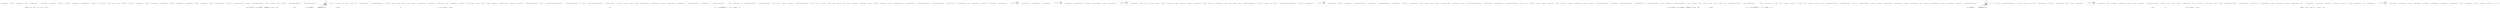 digraph  {
n0 [cluster="RestSharp.Extensions.StringExtensions.UrlDecode(string)", label="Entry RestSharp.Extensions.StringExtensions.UrlDecode(string)", span="40-40"];
n1 [cluster="RestSharp.Extensions.StringExtensions.UrlDecode(string)", label="return HttpUtility.UrlDecode(input);", span="42-42"];
n2 [cluster="RestSharp.Extensions.StringExtensions.UrlDecode(string)", label="Exit RestSharp.Extensions.StringExtensions.UrlDecode(string)", span="40-40"];
n4 [cluster="RestSharp.Extensions.StringExtensions.UrlEncode(string)", label="Entry RestSharp.Extensions.StringExtensions.UrlEncode(string)", span="50-50"];
n5 [cluster="RestSharp.Extensions.StringExtensions.UrlEncode(string)", label="int maxLength = 32766", span="52-52"];
n6 [cluster="RestSharp.Extensions.StringExtensions.UrlEncode(string)", label="input == null", span="53-53"];
n8 [cluster="RestSharp.Extensions.StringExtensions.UrlEncode(string)", label="input.Length <= maxLength", span="56-56"];
n10 [cluster="RestSharp.Extensions.StringExtensions.UrlEncode(string)", label="StringBuilder sb = new StringBuilder(input.Length * 2)", span="59-59"];
n12 [cluster="RestSharp.Extensions.StringExtensions.UrlEncode(string)", label="index < input.Length", span="62-62"];
n13 [cluster="RestSharp.Extensions.StringExtensions.UrlEncode(string)", label="int length = Math.Min(input.Length - index, maxLength)", span="64-64"];
n14 [cluster="RestSharp.Extensions.StringExtensions.UrlEncode(string)", label="string subString = input.Substring(index, length)", span="65-65"];
d9 [cluster="RestSharp.Extensions.StringExtensions.UrlEncode(string)", color=green, community=0, label="return Uri.EscapeUriString(input);", prediction=0, span="57-57"];
n7 [cluster="RestSharp.Extensions.StringExtensions.UrlEncode(string)", label="throw new ArgumentNullException(''input'');", span="54-54"];
n18 [cluster="RestSharp.Extensions.StringExtensions.UrlEncode(string)", label="Exit RestSharp.Extensions.StringExtensions.UrlEncode(string)", span="50-50"];
n19 [cluster="System.ArgumentNullException.ArgumentNullException(string)", label="Entry System.ArgumentNullException.ArgumentNullException(string)", span="0-0"];
n20 [cluster="System.Uri.EscapeUriString(string)", label="Entry System.Uri.EscapeUriString(string)", span="0-0"];
n11 [cluster="RestSharp.Extensions.StringExtensions.UrlEncode(string)", label="int index = 0", span="60-60"];
n17 [cluster="RestSharp.Extensions.StringExtensions.UrlEncode(string)", label="return sb.ToString();", span="71-71"];
d15 [cluster="RestSharp.Extensions.StringExtensions.UrlEncode(string)", color=green, community=0, label="sb.Append(Uri.EscapeUriString(subString))", prediction=1, span="67-67"];
n21 [cluster="System.Text.StringBuilder.StringBuilder(int)", label="Entry System.Text.StringBuilder.StringBuilder(int)", span="0-0"];
n16 [cluster="RestSharp.Extensions.StringExtensions.UrlEncode(string)", label="index += subString.Length", span="68-68"];
n22 [cluster="System.Math.Min(int, int)", label="Entry System.Math.Min(int, int)", span="0-0"];
n23 [cluster="string.Substring(int, int)", label="Entry string.Substring(int, int)", span="0-0"];
n24 [cluster="System.Text.StringBuilder.Append(string)", label="Entry System.Text.StringBuilder.Append(string)", span="0-0"];
n25 [cluster="System.Text.StringBuilder.ToString()", label="Entry System.Text.StringBuilder.ToString()", span="0-0"];
n26 [cluster="RestSharp.Extensions.StringExtensions.HtmlDecode(string)", label="Entry RestSharp.Extensions.StringExtensions.HtmlDecode(string)", span="75-75"];
n27 [cluster="RestSharp.Extensions.StringExtensions.HtmlDecode(string)", label="return HttpUtility.HtmlDecode(input);", span="77-77"];
n28 [cluster="RestSharp.Extensions.StringExtensions.HtmlDecode(string)", label="Exit RestSharp.Extensions.StringExtensions.HtmlDecode(string)", span="75-75"];
n30 [cluster="RestSharp.Extensions.StringExtensions.HtmlEncode(string)", label="Entry RestSharp.Extensions.StringExtensions.HtmlEncode(string)", span="80-80"];
n31 [cluster="RestSharp.Extensions.StringExtensions.HtmlEncode(string)", label="return HttpUtility.HtmlEncode(input);", span="82-82"];
n32 [cluster="RestSharp.Extensions.StringExtensions.HtmlEncode(string)", label="Exit RestSharp.Extensions.StringExtensions.HtmlEncode(string)", span="80-80"];
n34 [cluster="RestSharp.Extensions.StringExtensions.HasValue(string)", label="Entry RestSharp.Extensions.StringExtensions.HasValue(string)", span="98-98"];
n35 [cluster="RestSharp.Extensions.StringExtensions.HasValue(string)", label="return !string.IsNullOrEmpty(input);", span="100-100"];
n36 [cluster="RestSharp.Extensions.StringExtensions.HasValue(string)", label="Exit RestSharp.Extensions.StringExtensions.HasValue(string)", span="98-98"];
n37 [cluster="string.IsNullOrEmpty(string)", label="Entry string.IsNullOrEmpty(string)", span="0-0"];
n38 [cluster="RestSharp.Extensions.StringExtensions.RemoveUnderscoresAndDashes(string)", label="Entry RestSharp.Extensions.StringExtensions.RemoveUnderscoresAndDashes(string)", span="108-108"];
n39 [cluster="RestSharp.Extensions.StringExtensions.RemoveUnderscoresAndDashes(string)", label="return input.Replace(''_'', '''').Replace(''-'', '''');", span="110-110"];
n40 [cluster="RestSharp.Extensions.StringExtensions.RemoveUnderscoresAndDashes(string)", label="Exit RestSharp.Extensions.StringExtensions.RemoveUnderscoresAndDashes(string)", span="108-108"];
n41 [cluster="string.Replace(string, string)", label="Entry string.Replace(string, string)", span="0-0"];
n42 [cluster="RestSharp.Extensions.StringExtensions.ParseJsonDate(string, System.Globalization.CultureInfo)", label="Entry RestSharp.Extensions.StringExtensions.ParseJsonDate(string, System.Globalization.CultureInfo)", span="119-119"];
n43 [cluster="RestSharp.Extensions.StringExtensions.ParseJsonDate(string, System.Globalization.CultureInfo)", label="input = input.Replace(''\n'', '''')", span="121-121"];
n53 [cluster="RestSharp.Extensions.StringExtensions.ParseJsonDate(string, System.Globalization.CultureInfo)", label="return ExtractDate(input, @''\\?/Date\((-?\d+)(-|\+)?([0-9]{4})?\)\\?/'', culture);", span="141-141"];
n56 [cluster="RestSharp.Extensions.StringExtensions.ParseJsonDate(string, System.Globalization.CultureInfo)", label="return ExtractDate(input, @''newDate\((-?\d+)*\)'', culture);", span="148-148"];
n57 [cluster="RestSharp.Extensions.StringExtensions.ParseJsonDate(string, System.Globalization.CultureInfo)", label="return ParseFormattedDate(input, culture);", span="151-151"];
n59 [cluster="string.RemoveSurroundingQuotes()", label="Entry string.RemoveSurroundingQuotes()", span="159-159"];
n64 [cluster="RestSharp.Extensions.StringExtensions.ExtractDate(string, string, System.Globalization.CultureInfo)", label="Entry RestSharp.Extensions.StringExtensions.ExtractDate(string, string, System.Globalization.CultureInfo)", span="216-216"];
n65 [cluster="RestSharp.Extensions.StringExtensions.ParseFormattedDate(string, System.Globalization.CultureInfo)", label="Entry RestSharp.Extensions.StringExtensions.ParseFormattedDate(string, System.Globalization.CultureInfo)", span="170-170"];
n44 [cluster="RestSharp.Extensions.StringExtensions.ParseJsonDate(string, System.Globalization.CultureInfo)", label="input = input.Replace(''\r'', '''')", span="122-122"];
n45 [cluster="RestSharp.Extensions.StringExtensions.ParseJsonDate(string, System.Globalization.CultureInfo)", label="input = input.RemoveSurroundingQuotes()", span="123-123"];
n46 [cluster="RestSharp.Extensions.StringExtensions.ParseJsonDate(string, System.Globalization.CultureInfo)", label="long? unix = null", span="125-125"];
n47 [cluster="RestSharp.Extensions.StringExtensions.ParseJsonDate(string, System.Globalization.CultureInfo)", label="unix = Int64.Parse(input)", span="129-129"];
n52 [cluster="RestSharp.Extensions.StringExtensions.ParseJsonDate(string, System.Globalization.CultureInfo)", label="input.Contains(''/Date('')", span="139-139"];
n54 [cluster="RestSharp.Extensions.StringExtensions.ParseJsonDate(string, System.Globalization.CultureInfo)", label="input.Contains(''new Date('')", span="144-144"];
n55 [cluster="RestSharp.Extensions.StringExtensions.ParseJsonDate(string, System.Globalization.CultureInfo)", label="input = input.Replace('' '', '''')", span="146-146"];
n48 [cluster="RestSharp.Extensions.StringExtensions.ParseJsonDate(string, System.Globalization.CultureInfo)", label=Exception, span="131-131"];
n49 [cluster="RestSharp.Extensions.StringExtensions.ParseJsonDate(string, System.Globalization.CultureInfo)", label="unix.HasValue", span="133-133"];
n51 [cluster="RestSharp.Extensions.StringExtensions.ParseJsonDate(string, System.Globalization.CultureInfo)", label="return epoch.AddSeconds(unix.Value);", span="136-136"];
n60 [cluster="long.Parse(string)", label="Entry long.Parse(string)", span="0-0"];
n50 [cluster="RestSharp.Extensions.StringExtensions.ParseJsonDate(string, System.Globalization.CultureInfo)", label="var epoch = new DateTime(1970, 1, 1, 0, 0, 0, DateTimeKind.Utc)", span="135-135"];
n61 [cluster="System.DateTime.DateTime(int, int, int, int, int, int, System.DateTimeKind)", label="Entry System.DateTime.DateTime(int, int, int, int, int, int, System.DateTimeKind)", span="0-0"];
n58 [cluster="RestSharp.Extensions.StringExtensions.ParseJsonDate(string, System.Globalization.CultureInfo)", label="Exit RestSharp.Extensions.StringExtensions.ParseJsonDate(string, System.Globalization.CultureInfo)", span="119-119"];
n62 [cluster="System.DateTime.AddSeconds(double)", label="Entry System.DateTime.AddSeconds(double)", span="0-0"];
n63 [cluster="string.Contains(string)", label="Entry string.Contains(string)", span="0-0"];
n83 [cluster="RestSharp.Extensions.StringExtensions.ExtractDate(string, string, System.Globalization.CultureInfo)", label="DateTime dt = DateTime.MinValue", span="218-218"];
n84 [cluster="RestSharp.Extensions.StringExtensions.ExtractDate(string, string, System.Globalization.CultureInfo)", label="var regex = new Regex(pattern)", span="219-219"];
n85 [cluster="RestSharp.Extensions.StringExtensions.ExtractDate(string, string, System.Globalization.CultureInfo)", label="regex.IsMatch(input)", span="221-221"];
n86 [cluster="RestSharp.Extensions.StringExtensions.ExtractDate(string, string, System.Globalization.CultureInfo)", label="var matches = regex.Matches(input)", span="223-223"];
n92 [cluster="RestSharp.Extensions.StringExtensions.ExtractDate(string, string, System.Globalization.CultureInfo)", label="var mod = DateTime.ParseExact(match.Groups[3].Value, ''HHmm'', culture)", span="233-233"];
n96 [cluster="RestSharp.Extensions.StringExtensions.ExtractDate(string, string, System.Globalization.CultureInfo)", label="return dt;", span="246-246"];
n98 [cluster="System.Text.RegularExpressions.Regex.Regex(string)", label="Entry System.Text.RegularExpressions.Regex.Regex(string)", span="0-0"];
n99 [cluster="System.Text.RegularExpressions.Regex.IsMatch(string)", label="Entry System.Text.RegularExpressions.Regex.IsMatch(string)", span="0-0"];
n87 [cluster="RestSharp.Extensions.StringExtensions.ExtractDate(string, string, System.Globalization.CultureInfo)", label="var match = matches[0]", span="224-224"];
n100 [cluster="System.Text.RegularExpressions.Regex.Matches(string)", label="Entry System.Text.RegularExpressions.Regex.Matches(string)", span="0-0"];
n88 [cluster="RestSharp.Extensions.StringExtensions.ExtractDate(string, string, System.Globalization.CultureInfo)", label="var ms = Convert.ToInt64(match.Groups[1].Value)", span="225-225"];
n91 [cluster="RestSharp.Extensions.StringExtensions.ExtractDate(string, string, System.Globalization.CultureInfo)", label="match.Groups.Count > 2 && !String.IsNullOrEmpty(match.Groups[3].Value)", span="231-231"];
n93 [cluster="RestSharp.Extensions.StringExtensions.ExtractDate(string, string, System.Globalization.CultureInfo)", label="match.Groups[2].Value == ''+''", span="235-235"];
n89 [cluster="RestSharp.Extensions.StringExtensions.ExtractDate(string, string, System.Globalization.CultureInfo)", label="var epoch = new DateTime(1970, 1, 1, 0, 0, 0, DateTimeKind.Utc)", span="226-226"];
n90 [cluster="RestSharp.Extensions.StringExtensions.ExtractDate(string, string, System.Globalization.CultureInfo)", label="dt = epoch.AddMilliseconds(ms)", span="228-228"];
n101 [cluster="System.Convert.ToInt64(string)", label="Entry System.Convert.ToInt64(string)", span="0-0"];
n94 [cluster="RestSharp.Extensions.StringExtensions.ExtractDate(string, string, System.Globalization.CultureInfo)", label="dt = dt.Add(mod.TimeOfDay)", span="237-237"];
n95 [cluster="RestSharp.Extensions.StringExtensions.ExtractDate(string, string, System.Globalization.CultureInfo)", label="dt = dt.Subtract(mod.TimeOfDay)", span="241-241"];
n102 [cluster="System.DateTime.AddMilliseconds(double)", label="Entry System.DateTime.AddMilliseconds(double)", span="0-0"];
n103 [cluster="System.DateTime.ParseExact(string, string, System.IFormatProvider)", label="Entry System.DateTime.ParseExact(string, string, System.IFormatProvider)", span="0-0"];
n104 [cluster="System.DateTime.Add(System.TimeSpan)", label="Entry System.DateTime.Add(System.TimeSpan)", span="0-0"];
n105 [cluster="System.DateTime.Subtract(System.TimeSpan)", label="Entry System.DateTime.Subtract(System.TimeSpan)", span="0-0"];
n97 [cluster="RestSharp.Extensions.StringExtensions.ExtractDate(string, string, System.Globalization.CultureInfo)", label="Exit RestSharp.Extensions.StringExtensions.ExtractDate(string, string, System.Globalization.CultureInfo)", span="216-216"];
n73 [cluster="RestSharp.Extensions.StringExtensions.ParseFormattedDate(string, System.Globalization.CultureInfo)", label="var formats = new[]\r\n            {\r\n                ''u'',\r\n                ''s'',\r\n                ''yyyy'-'MM'-'dd'T'HH':'\\nmm':'ss'Z''',\r\n                ''yyyy-MM-ddTHH:mm:ssZ'',\r\n                ''yyyy-MM-dd HH:mm:ssZ'',\r\n                ''yyyy-MM-ddTHH:\\nmm:ss'',\r\n                ''yyyy-MM-ddTHH:mm:sszzzzzz'',\r\n                ''M/d/yyyy h:mm:ss tt'' // default format for invariant \\nculture\r\n            }", span="172-182"];
n74 [cluster="RestSharp.Extensions.StringExtensions.ParseFormattedDate(string, System.Globalization.CultureInfo)", label="DateTime date", span="200-200"];
n75 [cluster="RestSharp.Extensions.StringExtensions.ParseFormattedDate(string, System.Globalization.CultureInfo)", label="DateTime.TryParseExact(input, formats, culture, DateTimeStyles.None, out date)", span="202-202"];
n77 [cluster="RestSharp.Extensions.StringExtensions.ParseFormattedDate(string, System.Globalization.CultureInfo)", label="DateTime.TryParse(input, culture, DateTimeStyles.None, out date)", span="207-207"];
n76 [cluster="RestSharp.Extensions.StringExtensions.ParseFormattedDate(string, System.Globalization.CultureInfo)", label="return date;", span="204-204"];
n81 [cluster="System.DateTime.TryParseExact(string, string[], System.IFormatProvider, System.Globalization.DateTimeStyles, out System.DateTime)", label="Entry System.DateTime.TryParseExact(string, string[], System.IFormatProvider, System.Globalization.DateTimeStyles, out System.DateTime)", span="0-0"];
n80 [cluster="RestSharp.Extensions.StringExtensions.ParseFormattedDate(string, System.Globalization.CultureInfo)", label="Exit RestSharp.Extensions.StringExtensions.ParseFormattedDate(string, System.Globalization.CultureInfo)", span="170-170"];
n78 [cluster="RestSharp.Extensions.StringExtensions.ParseFormattedDate(string, System.Globalization.CultureInfo)", label="return date;", span="209-209"];
n79 [cluster="RestSharp.Extensions.StringExtensions.ParseFormattedDate(string, System.Globalization.CultureInfo)", label="return default(DateTime);", span="213-213"];
n82 [cluster="System.DateTime.TryParse(string, System.IFormatProvider, System.Globalization.DateTimeStyles, out System.DateTime)", label="Entry System.DateTime.TryParse(string, System.IFormatProvider, System.Globalization.DateTimeStyles, out System.DateTime)", span="0-0"];
n66 [cluster="RestSharp.Extensions.StringExtensions.RemoveSurroundingQuotes(string)", label="Entry RestSharp.Extensions.StringExtensions.RemoveSurroundingQuotes(string)", span="159-159"];
n67 [cluster="RestSharp.Extensions.StringExtensions.RemoveSurroundingQuotes(string)", label="input.StartsWith(''\'''') && input.EndsWith(''\'''')", span="161-161"];
n68 [cluster="RestSharp.Extensions.StringExtensions.RemoveSurroundingQuotes(string)", label="input = input.Substring(1, input.Length - 2)", span="164-164"];
n69 [cluster="RestSharp.Extensions.StringExtensions.RemoveSurroundingQuotes(string)", label="return input;", span="167-167"];
n71 [cluster="string.StartsWith(string)", label="Entry string.StartsWith(string)", span="0-0"];
n72 [cluster="string.EndsWith(string)", label="Entry string.EndsWith(string)", span="0-0"];
n70 [cluster="RestSharp.Extensions.StringExtensions.RemoveSurroundingQuotes(string)", label="Exit RestSharp.Extensions.StringExtensions.RemoveSurroundingQuotes(string)", span="159-159"];
n106 [cluster="RestSharp.Extensions.StringExtensions.Matches(string, string)", label="Entry RestSharp.Extensions.StringExtensions.Matches(string, string)", span="255-255"];
n107 [cluster="RestSharp.Extensions.StringExtensions.Matches(string, string)", label="return Regex.IsMatch(input, pattern);", span="257-257"];
n108 [cluster="RestSharp.Extensions.StringExtensions.Matches(string, string)", label="Exit RestSharp.Extensions.StringExtensions.Matches(string, string)", span="255-255"];
n109 [cluster="System.Text.RegularExpressions.Regex.IsMatch(string, string)", label="Entry System.Text.RegularExpressions.Regex.IsMatch(string, string)", span="0-0"];
n110 [cluster="RestSharp.Extensions.StringExtensions.ToPascalCase(string, System.Globalization.CultureInfo)", label="Entry RestSharp.Extensions.StringExtensions.ToPascalCase(string, System.Globalization.CultureInfo)", span="266-266"];
n111 [cluster="RestSharp.Extensions.StringExtensions.ToPascalCase(string, System.Globalization.CultureInfo)", label="return ToPascalCase(lowercaseAndUnderscoredWord, true, culture);", span="268-268"];
n113 [cluster="RestSharp.Extensions.StringExtensions.ToPascalCase(string, bool, System.Globalization.CultureInfo)", label="Entry RestSharp.Extensions.StringExtensions.ToPascalCase(string, bool, System.Globalization.CultureInfo)", span="278-278"];
n142 [cluster="RestSharp.Extensions.StringExtensions.ToCamelCase(string, System.Globalization.CultureInfo)", label="Entry RestSharp.Extensions.StringExtensions.ToCamelCase(string, System.Globalization.CultureInfo)", span="318-318"];
n112 [cluster="RestSharp.Extensions.StringExtensions.ToPascalCase(string, System.Globalization.CultureInfo)", label="Exit RestSharp.Extensions.StringExtensions.ToPascalCase(string, System.Globalization.CultureInfo)", span="266-266"];
n114 [cluster="RestSharp.Extensions.StringExtensions.ToPascalCase(string, bool, System.Globalization.CultureInfo)", label="String.IsNullOrEmpty(text)", span="280-280"];
n115 [cluster="RestSharp.Extensions.StringExtensions.ToPascalCase(string, bool, System.Globalization.CultureInfo)", label="return text;", span="281-281"];
n116 [cluster="RestSharp.Extensions.StringExtensions.ToPascalCase(string, bool, System.Globalization.CultureInfo)", label="text = text.Replace(''_'', '' '')", span="283-283"];
n117 [cluster="RestSharp.Extensions.StringExtensions.ToPascalCase(string, bool, System.Globalization.CultureInfo)", label="string joinString = removeUnderscores ? String.Empty : ''_''", span="285-285"];
n126 [cluster="RestSharp.Extensions.StringExtensions.ToPascalCase(string, bool, System.Globalization.CultureInfo)", label="restOfWord = restOfWord.ToLower(culture)", span="298-298"];
n127 [cluster="RestSharp.Extensions.StringExtensions.ToPascalCase(string, bool, System.Globalization.CultureInfo)", label="char firstChar = char.ToUpper(word[0], culture)", span="300-300"];
n131 [cluster="RestSharp.Extensions.StringExtensions.ToPascalCase(string, bool, System.Globalization.CultureInfo)", label="return String.Concat(words[0].Substring(0, 1).ToUpper(culture), words[0].Substring(1));", span="309-309"];
n132 [cluster="RestSharp.Extensions.StringExtensions.ToPascalCase(string, bool, System.Globalization.CultureInfo)", label="Exit RestSharp.Extensions.StringExtensions.ToPascalCase(string, bool, System.Globalization.CultureInfo)", span="278-278"];
n118 [cluster="RestSharp.Extensions.StringExtensions.ToPascalCase(string, bool, System.Globalization.CultureInfo)", label="string[] words = text.Split(' ')", span="286-286"];
n130 [cluster="RestSharp.Extensions.StringExtensions.ToPascalCase(string, bool, System.Globalization.CultureInfo)", label="return String.Join(joinString, words);", span="306-306"];
n119 [cluster="RestSharp.Extensions.StringExtensions.ToPascalCase(string, bool, System.Globalization.CultureInfo)", label="words.Length > 1 || words[0].IsUpperCase()", span="288-288"];
n121 [cluster="RestSharp.Extensions.StringExtensions.ToPascalCase(string, bool, System.Globalization.CultureInfo)", label="i < words.Length", span="290-290"];
n122 [cluster="RestSharp.Extensions.StringExtensions.ToPascalCase(string, bool, System.Globalization.CultureInfo)", label="words[i].Length > 0", span="292-292"];
n123 [cluster="RestSharp.Extensions.StringExtensions.ToPascalCase(string, bool, System.Globalization.CultureInfo)", label="string word = words[i]", span="294-294"];
n128 [cluster="RestSharp.Extensions.StringExtensions.ToPascalCase(string, bool, System.Globalization.CultureInfo)", label="words[i] = String.Concat(firstChar, restOfWord)", span="302-302"];
n133 [cluster="string.Split(params char[])", label="Entry string.Split(params char[])", span="0-0"];
n120 [cluster="RestSharp.Extensions.StringExtensions.ToPascalCase(string, bool, System.Globalization.CultureInfo)", label="int i = 0", span="290-290"];
n134 [cluster="string.IsUpperCase()", label="Entry string.IsUpperCase()", span="338-338"];
n129 [cluster="RestSharp.Extensions.StringExtensions.ToPascalCase(string, bool, System.Globalization.CultureInfo)", label="i++", span="290-290"];
n124 [cluster="RestSharp.Extensions.StringExtensions.ToPascalCase(string, bool, System.Globalization.CultureInfo)", label="string restOfWord = word.Substring(1)", span="295-295"];
n125 [cluster="RestSharp.Extensions.StringExtensions.ToPascalCase(string, bool, System.Globalization.CultureInfo)", label="restOfWord.IsUpperCase()", span="297-297"];
n135 [cluster="string.Substring(int)", label="Entry string.Substring(int)", span="0-0"];
n136 [cluster="string.ToLower(System.Globalization.CultureInfo)", label="Entry string.ToLower(System.Globalization.CultureInfo)", span="0-0"];
n137 [cluster="char.ToUpper(char, System.Globalization.CultureInfo)", label="Entry char.ToUpper(char, System.Globalization.CultureInfo)", span="0-0"];
n138 [cluster="string.Concat(object, object)", label="Entry string.Concat(object, object)", span="0-0"];
n139 [cluster="string.Join(string, params string[])", label="Entry string.Join(string, params string[])", span="0-0"];
n140 [cluster="string.ToUpper(System.Globalization.CultureInfo)", label="Entry string.ToUpper(System.Globalization.CultureInfo)", span="0-0"];
n141 [cluster="string.Concat(string, string)", label="Entry string.Concat(string, string)", span="0-0"];
n143 [cluster="RestSharp.Extensions.StringExtensions.ToCamelCase(string, System.Globalization.CultureInfo)", label="return MakeInitialLowerCase(ToPascalCase(lowercaseAndUnderscoredWord, culture));", span="320-320"];
n145 [cluster="RestSharp.Extensions.StringExtensions.MakeInitialLowerCase(string)", label="Entry RestSharp.Extensions.StringExtensions.MakeInitialLowerCase(string)", span="328-328"];
n166 [cluster="RestSharp.Extensions.StringExtensions.GetNameVariants(string, System.Globalization.CultureInfo)", label="Entry RestSharp.Extensions.StringExtensions.GetNameVariants(string, System.Globalization.CultureInfo)", span="407-407"];
n144 [cluster="RestSharp.Extensions.StringExtensions.ToCamelCase(string, System.Globalization.CultureInfo)", label="Exit RestSharp.Extensions.StringExtensions.ToCamelCase(string, System.Globalization.CultureInfo)", span="318-318"];
n146 [cluster="RestSharp.Extensions.StringExtensions.MakeInitialLowerCase(string)", label="return String.Concat(word.Substring(0, 1).ToLower(), word.Substring(1));", span="330-330"];
n147 [cluster="RestSharp.Extensions.StringExtensions.MakeInitialLowerCase(string)", label="Exit RestSharp.Extensions.StringExtensions.MakeInitialLowerCase(string)", span="328-328"];
n148 [cluster="string.ToLower()", label="Entry string.ToLower()", span="0-0"];
n149 [cluster="RestSharp.Extensions.StringExtensions.IsUpperCase(string)", label="Entry RestSharp.Extensions.StringExtensions.IsUpperCase(string)", span="338-338"];
n150 [cluster="RestSharp.Extensions.StringExtensions.IsUpperCase(string)", label="return Regex.IsMatch(inputString, @''^[A-Z]+$'');", span="340-340"];
n151 [cluster="RestSharp.Extensions.StringExtensions.IsUpperCase(string)", label="Exit RestSharp.Extensions.StringExtensions.IsUpperCase(string)", span="338-338"];
n152 [cluster="RestSharp.Extensions.StringExtensions.AddUnderscores(string)", label="Entry RestSharp.Extensions.StringExtensions.AddUnderscores(string)", span="348-348"];
n153 [cluster="RestSharp.Extensions.StringExtensions.AddUnderscores(string)", label="return Regex.Replace(\r\n                Regex.Replace(\r\n                    Regex.Replace(pascalCasedWord, @''([A-Z]+)([A-Z][\\na-z])'', ''$1_$2''),\r\n                    @''([a-z\d])([A-Z])'',\r\n                    ''$1_$2''),\r\n                @''[-\s]'',\r\n                ''_'');", span="350-356"];
n154 [cluster="RestSharp.Extensions.StringExtensions.AddUnderscores(string)", label="Exit RestSharp.Extensions.StringExtensions.AddUnderscores(string)", span="348-348"];
n155 [cluster="System.Text.RegularExpressions.Regex.Replace(string, string, string)", label="Entry System.Text.RegularExpressions.Regex.Replace(string, string, string)", span="0-0"];
n156 [cluster="RestSharp.Extensions.StringExtensions.AddDashes(string)", label="Entry RestSharp.Extensions.StringExtensions.AddDashes(string)", span="364-364"];
n157 [cluster="RestSharp.Extensions.StringExtensions.AddDashes(string)", label="return Regex.Replace(\r\n                Regex.Replace(\r\n                    Regex.Replace(pascalCasedWord, @''([A-Z]+)([A-Z][\\na-z])'', ''$1-$2''),\r\n                    @''([a-z\d])([A-Z])'',\r\n                    ''$1-$2''),\r\n                @''[\s]'',\r\n                ''\\n-'');", span="366-372"];
n158 [cluster="RestSharp.Extensions.StringExtensions.AddDashes(string)", label="Exit RestSharp.Extensions.StringExtensions.AddDashes(string)", span="364-364"];
n159 [cluster="RestSharp.Extensions.StringExtensions.AddUnderscorePrefix(string)", label="Entry RestSharp.Extensions.StringExtensions.AddUnderscorePrefix(string)", span="380-380"];
n160 [cluster="RestSharp.Extensions.StringExtensions.AddUnderscorePrefix(string)", label="return string.Format(''_{0}'', pascalCasedWord);", span="382-382"];
n161 [cluster="RestSharp.Extensions.StringExtensions.AddUnderscorePrefix(string)", label="Exit RestSharp.Extensions.StringExtensions.AddUnderscorePrefix(string)", span="380-380"];
n162 [cluster="string.Format(string, object)", label="Entry string.Format(string, object)", span="0-0"];
n163 [cluster="RestSharp.Extensions.StringExtensions.AddSpaces(string)", label="Entry RestSharp.Extensions.StringExtensions.AddSpaces(string)", span="390-390"];
n164 [cluster="RestSharp.Extensions.StringExtensions.AddSpaces(string)", label="return Regex.Replace(\r\n                Regex.Replace(\r\n                    Regex.Replace(pascalCasedWord, @''([A-Z]+)([A-Z][\\na-z])'', ''$1 $2''),\r\n                    @''([a-z\d])([A-Z])'',\r\n                    ''$1 $2''),\r\n                @''[-\s]'',\r\n                '' '');", span="392-398"];
n165 [cluster="RestSharp.Extensions.StringExtensions.AddSpaces(string)", label="Exit RestSharp.Extensions.StringExtensions.AddSpaces(string)", span="390-390"];
n167 [cluster="RestSharp.Extensions.StringExtensions.GetNameVariants(string, System.Globalization.CultureInfo)", label="String.IsNullOrEmpty(name)", span="409-409"];
n168 [cluster="RestSharp.Extensions.StringExtensions.GetNameVariants(string, System.Globalization.CultureInfo)", label="yield break;", span="410-410"];
n169 [cluster="RestSharp.Extensions.StringExtensions.GetNameVariants(string, System.Globalization.CultureInfo)", label="yield return name;", span="412-412"];
n170 [cluster="RestSharp.Extensions.StringExtensions.GetNameVariants(string, System.Globalization.CultureInfo)", label="yield return name.ToCamelCase(culture);", span="415-415"];
n171 [cluster="RestSharp.Extensions.StringExtensions.GetNameVariants(string, System.Globalization.CultureInfo)", label="yield return name.ToLower(culture);", span="418-418"];
n172 [cluster="RestSharp.Extensions.StringExtensions.GetNameVariants(string, System.Globalization.CultureInfo)", label="yield return name.AddUnderscores();", span="421-421"];
n173 [cluster="RestSharp.Extensions.StringExtensions.GetNameVariants(string, System.Globalization.CultureInfo)", label="yield return name.AddUnderscores().ToLower(culture);", span="424-424"];
n174 [cluster="RestSharp.Extensions.StringExtensions.GetNameVariants(string, System.Globalization.CultureInfo)", label="yield return name.AddDashes();", span="427-427"];
n175 [cluster="RestSharp.Extensions.StringExtensions.GetNameVariants(string, System.Globalization.CultureInfo)", label="yield return name.AddDashes().ToLower(culture);", span="430-430"];
n176 [cluster="RestSharp.Extensions.StringExtensions.GetNameVariants(string, System.Globalization.CultureInfo)", label="yield return name.AddUnderscorePrefix();", span="433-433"];
n177 [cluster="RestSharp.Extensions.StringExtensions.GetNameVariants(string, System.Globalization.CultureInfo)", label="yield return name.ToCamelCase(culture).AddUnderscorePrefix();", span="436-436"];
n178 [cluster="RestSharp.Extensions.StringExtensions.GetNameVariants(string, System.Globalization.CultureInfo)", label="yield return name.AddSpaces();", span="439-439"];
n179 [cluster="RestSharp.Extensions.StringExtensions.GetNameVariants(string, System.Globalization.CultureInfo)", label="yield return name.AddSpaces().ToLower(culture);", span="442-442"];
n181 [cluster="string.ToCamelCase(System.Globalization.CultureInfo)", label="Entry string.ToCamelCase(System.Globalization.CultureInfo)", span="318-318"];
n182 [cluster="string.AddUnderscores()", label="Entry string.AddUnderscores()", span="348-348"];
n183 [cluster="string.AddDashes()", label="Entry string.AddDashes()", span="364-364"];
n184 [cluster="string.AddUnderscorePrefix()", label="Entry string.AddUnderscorePrefix()", span="380-380"];
n185 [cluster="string.AddSpaces()", label="Entry string.AddSpaces()", span="390-390"];
n180 [cluster="RestSharp.Extensions.StringExtensions.GetNameVariants(string, System.Globalization.CultureInfo)", label="Exit RestSharp.Extensions.StringExtensions.GetNameVariants(string, System.Globalization.CultureInfo)", span="407-407"];
m0_67 [cluster="RestSharp.Extensions.StringExtensions.RemoveSurroundingQuotes(string)", file="StringExtensions.cs", label="input.StartsWith(''\'''') && input.EndsWith(''\'''')", span="161-161"];
m0_68 [cluster="RestSharp.Extensions.StringExtensions.RemoveSurroundingQuotes(string)", file="StringExtensions.cs", label="input = input.Substring(1, input.Length - 2)", span="164-164"];
m0_69 [cluster="RestSharp.Extensions.StringExtensions.RemoveSurroundingQuotes(string)", file="StringExtensions.cs", label="return input;", span="167-167"];
m0_138 [cluster="string.Concat(object, object)", file="StringExtensions.cs", label="Entry string.Concat(object, object)", span="0-0"];
m0_81 [cluster="System.DateTime.TryParseExact(string, string[], System.IFormatProvider, System.Globalization.DateTimeStyles, out System.DateTime)", file="StringExtensions.cs", label="Entry System.DateTime.TryParseExact(string, string[], System.IFormatProvider, System.Globalization.DateTimeStyles, out System.DateTime)", span="0-0"];
m0_139 [cluster="string.Join(string, params string[])", file="StringExtensions.cs", label="Entry string.Join(string, params string[])", span="0-0"];
m0_152 [cluster="RestSharp.Extensions.StringExtensions.AddUnderscores(string)", file="StringExtensions.cs", label="Entry RestSharp.Extensions.StringExtensions.AddUnderscores(string)", span="348-348"];
m0_153 [cluster="RestSharp.Extensions.StringExtensions.AddUnderscores(string)", file="StringExtensions.cs", label="return Regex.Replace(\r\n                Regex.Replace(\r\n                    Regex.Replace(pascalCasedWord, @''([A-Z]+)([A-Z][\\na-z])'', ''$1_$2''),\r\n                    @''([a-z\d])([A-Z])'',\r\n                    ''$1_$2''),\r\n                @''[-\s]'',\r\n                ''_'');", span="350-356"];
m0_154 [cluster="RestSharp.Extensions.StringExtensions.AddUnderscores(string)", file="StringExtensions.cs", label="Exit RestSharp.Extensions.StringExtensions.AddUnderscores(string)", span="348-348"];
m0_62 [cluster="System.DateTime.AddSeconds(double)", file="StringExtensions.cs", label="Entry System.DateTime.AddSeconds(double)", span="0-0"];
m0_181 [cluster="string.ToCamelCase(System.Globalization.CultureInfo)", file="StringExtensions.cs", label="Entry string.ToCamelCase(System.Globalization.CultureInfo)", span="318-318"];
m0_110 [cluster="RestSharp.Extensions.StringExtensions.ToPascalCase(string, System.Globalization.CultureInfo)", file="StringExtensions.cs", label="Entry RestSharp.Extensions.StringExtensions.ToPascalCase(string, System.Globalization.CultureInfo)", span="266-266"];
m0_111 [cluster="RestSharp.Extensions.StringExtensions.ToPascalCase(string, System.Globalization.CultureInfo)", file="StringExtensions.cs", label="return ToPascalCase(lowercaseAndUnderscoredWord, true, culture);", span="268-268"];
m0_112 [cluster="RestSharp.Extensions.StringExtensions.ToPascalCase(string, System.Globalization.CultureInfo)", file="StringExtensions.cs", label="Exit RestSharp.Extensions.StringExtensions.ToPascalCase(string, System.Globalization.CultureInfo)", span="266-266"];
m0_149 [cluster="RestSharp.Extensions.StringExtensions.IsUpperCase(string)", file="StringExtensions.cs", label="Entry RestSharp.Extensions.StringExtensions.IsUpperCase(string)", span="338-338"];
m0_150 [cluster="RestSharp.Extensions.StringExtensions.IsUpperCase(string)", file="StringExtensions.cs", label="return Regex.IsMatch(inputString, @''^[A-Z]+$'');", span="340-340"];
m0_151 [cluster="RestSharp.Extensions.StringExtensions.IsUpperCase(string)", file="StringExtensions.cs", label="Exit RestSharp.Extensions.StringExtensions.IsUpperCase(string)", span="338-338"];
m0_101 [cluster="System.Convert.ToInt64(string)", file="StringExtensions.cs", label="Entry System.Convert.ToInt64(string)", span="0-0"];
m0_162 [cluster="string.Format(string, object)", file="StringExtensions.cs", label="Entry string.Format(string, object)", span="0-0"];
m0_71 [cluster="string.StartsWith(string)", file="StringExtensions.cs", label="Entry string.StartsWith(string)", span="0-0"];
m0_41 [cluster="string.Replace(string, string)", file="StringExtensions.cs", label="Entry string.Replace(string, string)", span="0-0"];
m0_61 [cluster="System.DateTime.DateTime(int, int, int, int, int, int, System.DateTimeKind)", file="StringExtensions.cs", label="Entry System.DateTime.DateTime(int, int, int, int, int, int, System.DateTimeKind)", span="0-0"];
m0_100 [cluster="System.Text.RegularExpressions.Regex.Matches(string)", file="StringExtensions.cs", label="Entry System.Text.RegularExpressions.Regex.Matches(string)", span="0-0"];
m0_134 [cluster="string.IsUpperCase()", file="StringExtensions.cs", label="Entry string.IsUpperCase()", span="338-338"];
m0_82 [cluster="System.DateTime.TryParse(string, System.IFormatProvider, System.Globalization.DateTimeStyles, out System.DateTime)", file="StringExtensions.cs", label="Entry System.DateTime.TryParse(string, System.IFormatProvider, System.Globalization.DateTimeStyles, out System.DateTime)", span="0-0"];
m0_19 [cluster="System.ArgumentNullException.ArgumentNullException(string)", file="StringExtensions.cs", label="Entry System.ArgumentNullException.ArgumentNullException(string)", span="0-0"];
m0_103 [cluster="System.DateTime.ParseExact(string, string, System.IFormatProvider)", file="StringExtensions.cs", label="Entry System.DateTime.ParseExact(string, string, System.IFormatProvider)", span="0-0"];
m0_166 [cluster="RestSharp.Extensions.StringExtensions.GetNameVariants(string, System.Globalization.CultureInfo)", file="StringExtensions.cs", label="Entry RestSharp.Extensions.StringExtensions.GetNameVariants(string, System.Globalization.CultureInfo)", span="407-407"];
m0_167 [cluster="RestSharp.Extensions.StringExtensions.GetNameVariants(string, System.Globalization.CultureInfo)", file="StringExtensions.cs", label="String.IsNullOrEmpty(name)", span="409-409"];
m0_168 [cluster="RestSharp.Extensions.StringExtensions.GetNameVariants(string, System.Globalization.CultureInfo)", file="StringExtensions.cs", label="yield break;", span="410-410"];
m0_169 [cluster="RestSharp.Extensions.StringExtensions.GetNameVariants(string, System.Globalization.CultureInfo)", file="StringExtensions.cs", label="yield return name;", span="412-412"];
m0_170 [cluster="RestSharp.Extensions.StringExtensions.GetNameVariants(string, System.Globalization.CultureInfo)", file="StringExtensions.cs", label="yield return name.ToCamelCase(culture);", span="415-415"];
m0_171 [cluster="RestSharp.Extensions.StringExtensions.GetNameVariants(string, System.Globalization.CultureInfo)", file="StringExtensions.cs", label="yield return name.ToLower(culture);", span="418-418"];
m0_172 [cluster="RestSharp.Extensions.StringExtensions.GetNameVariants(string, System.Globalization.CultureInfo)", file="StringExtensions.cs", label="yield return name.AddUnderscores();", span="421-421"];
m0_173 [cluster="RestSharp.Extensions.StringExtensions.GetNameVariants(string, System.Globalization.CultureInfo)", file="StringExtensions.cs", label="yield return name.AddUnderscores().ToLower(culture);", span="424-424"];
m0_174 [cluster="RestSharp.Extensions.StringExtensions.GetNameVariants(string, System.Globalization.CultureInfo)", file="StringExtensions.cs", label="yield return name.AddDashes();", span="427-427"];
m0_175 [cluster="RestSharp.Extensions.StringExtensions.GetNameVariants(string, System.Globalization.CultureInfo)", file="StringExtensions.cs", label="yield return name.AddDashes().ToLower(culture);", span="430-430"];
m0_176 [cluster="RestSharp.Extensions.StringExtensions.GetNameVariants(string, System.Globalization.CultureInfo)", file="StringExtensions.cs", label="yield return name.AddUnderscorePrefix();", span="433-433"];
m0_177 [cluster="RestSharp.Extensions.StringExtensions.GetNameVariants(string, System.Globalization.CultureInfo)", file="StringExtensions.cs", label="yield return name.ToCamelCase(culture).AddUnderscorePrefix();", span="436-436"];
m0_178 [cluster="RestSharp.Extensions.StringExtensions.GetNameVariants(string, System.Globalization.CultureInfo)", file="StringExtensions.cs", label="yield return name.AddSpaces();", span="439-439"];
m0_179 [cluster="RestSharp.Extensions.StringExtensions.GetNameVariants(string, System.Globalization.CultureInfo)", file="StringExtensions.cs", label="yield return name.AddSpaces().ToLower(culture);", span="442-442"];
m0_180 [cluster="RestSharp.Extensions.StringExtensions.GetNameVariants(string, System.Globalization.CultureInfo)", file="StringExtensions.cs", label="Exit RestSharp.Extensions.StringExtensions.GetNameVariants(string, System.Globalization.CultureInfo)", span="407-407"];
m0_98 [cluster="System.Text.RegularExpressions.Regex.Regex(string)", file="StringExtensions.cs", label="Entry System.Text.RegularExpressions.Regex.Regex(string)", span="0-0"];
m0_142 [cluster="RestSharp.Extensions.StringExtensions.ToCamelCase(string, System.Globalization.CultureInfo)", file="StringExtensions.cs", label="Entry RestSharp.Extensions.StringExtensions.ToCamelCase(string, System.Globalization.CultureInfo)", span="318-318"];
m0_143 [cluster="RestSharp.Extensions.StringExtensions.ToCamelCase(string, System.Globalization.CultureInfo)", file="StringExtensions.cs", label="return MakeInitialLowerCase(ToPascalCase(lowercaseAndUnderscoredWord, culture));", span="320-320"];
m0_144 [cluster="RestSharp.Extensions.StringExtensions.ToCamelCase(string, System.Globalization.CultureInfo)", file="StringExtensions.cs", label="Exit RestSharp.Extensions.StringExtensions.ToCamelCase(string, System.Globalization.CultureInfo)", span="318-318"];
m0_22 [cluster="System.Math.Min(int, int)", file="StringExtensions.cs", label="Entry System.Math.Min(int, int)", span="0-0"];
m0_24 [cluster="System.Text.StringBuilder.Append(string)", file="StringExtensions.cs", label="Entry System.Text.StringBuilder.Append(string)", span="0-0"];
m0_42 [cluster="RestSharp.Extensions.StringExtensions.ParseJsonDate(string, System.Globalization.CultureInfo)", file="StringExtensions.cs", label="Entry RestSharp.Extensions.StringExtensions.ParseJsonDate(string, System.Globalization.CultureInfo)", span="119-119"];
m0_43 [cluster="RestSharp.Extensions.StringExtensions.ParseJsonDate(string, System.Globalization.CultureInfo)", file="StringExtensions.cs", label="input = input.Replace(''\n'', '''')", span="121-121"];
m0_53 [cluster="RestSharp.Extensions.StringExtensions.ParseJsonDate(string, System.Globalization.CultureInfo)", file="StringExtensions.cs", label="return ExtractDate(input, @''\\?/Date\((-?\d+)(-|\+)?([0-9]{4})?\)\\?/'', culture);", span="141-141"];
m0_56 [cluster="RestSharp.Extensions.StringExtensions.ParseJsonDate(string, System.Globalization.CultureInfo)", file="StringExtensions.cs", label="return ExtractDate(input, @''newDate\((-?\d+)*\)'', culture);", span="148-148"];
m0_57 [cluster="RestSharp.Extensions.StringExtensions.ParseJsonDate(string, System.Globalization.CultureInfo)", file="StringExtensions.cs", label="return ParseFormattedDate(input, culture);", span="151-151"];
m0_44 [cluster="RestSharp.Extensions.StringExtensions.ParseJsonDate(string, System.Globalization.CultureInfo)", file="StringExtensions.cs", label="input = input.Replace(''\r'', '''')", span="122-122"];
m0_45 [cluster="RestSharp.Extensions.StringExtensions.ParseJsonDate(string, System.Globalization.CultureInfo)", file="StringExtensions.cs", label="input = input.RemoveSurroundingQuotes()", span="123-123"];
m0_46 [cluster="RestSharp.Extensions.StringExtensions.ParseJsonDate(string, System.Globalization.CultureInfo)", file="StringExtensions.cs", label="long? unix = null", span="125-125"];
m0_47 [cluster="RestSharp.Extensions.StringExtensions.ParseJsonDate(string, System.Globalization.CultureInfo)", file="StringExtensions.cs", label="unix = Int64.Parse(input)", span="129-129"];
m0_52 [cluster="RestSharp.Extensions.StringExtensions.ParseJsonDate(string, System.Globalization.CultureInfo)", file="StringExtensions.cs", label="input.Contains(''/Date('')", span="139-139"];
m0_54 [cluster="RestSharp.Extensions.StringExtensions.ParseJsonDate(string, System.Globalization.CultureInfo)", file="StringExtensions.cs", label="input.Contains(''new Date('')", span="144-144"];
m0_55 [cluster="RestSharp.Extensions.StringExtensions.ParseJsonDate(string, System.Globalization.CultureInfo)", file="StringExtensions.cs", label="input = input.Replace('' '', '''')", span="146-146"];
m0_48 [cluster="RestSharp.Extensions.StringExtensions.ParseJsonDate(string, System.Globalization.CultureInfo)", file="StringExtensions.cs", label=Exception, span="131-131"];
m0_49 [cluster="RestSharp.Extensions.StringExtensions.ParseJsonDate(string, System.Globalization.CultureInfo)", file="StringExtensions.cs", label="unix.HasValue", span="133-133"];
m0_51 [cluster="RestSharp.Extensions.StringExtensions.ParseJsonDate(string, System.Globalization.CultureInfo)", file="StringExtensions.cs", label="return epoch.AddSeconds(unix.Value);", span="136-136"];
m0_50 [cluster="RestSharp.Extensions.StringExtensions.ParseJsonDate(string, System.Globalization.CultureInfo)", file="StringExtensions.cs", label="var epoch = new DateTime(1970, 1, 1, 0, 0, 0, DateTimeKind.Utc)", span="135-135"];
m0_58 [cluster="RestSharp.Extensions.StringExtensions.ParseJsonDate(string, System.Globalization.CultureInfo)", file="StringExtensions.cs", label="Exit RestSharp.Extensions.StringExtensions.ParseJsonDate(string, System.Globalization.CultureInfo)", span="119-119"];
m0_113 [cluster="RestSharp.Extensions.StringExtensions.ToPascalCase(string, bool, System.Globalization.CultureInfo)", file="StringExtensions.cs", label="Entry RestSharp.Extensions.StringExtensions.ToPascalCase(string, bool, System.Globalization.CultureInfo)", span="278-278"];
m0_114 [cluster="RestSharp.Extensions.StringExtensions.ToPascalCase(string, bool, System.Globalization.CultureInfo)", file="StringExtensions.cs", label="String.IsNullOrEmpty(text)", span="280-280"];
m0_115 [cluster="RestSharp.Extensions.StringExtensions.ToPascalCase(string, bool, System.Globalization.CultureInfo)", file="StringExtensions.cs", label="return text;", span="281-281"];
m0_116 [cluster="RestSharp.Extensions.StringExtensions.ToPascalCase(string, bool, System.Globalization.CultureInfo)", file="StringExtensions.cs", label="text = text.Replace(''_'', '' '')", span="283-283"];
m0_117 [cluster="RestSharp.Extensions.StringExtensions.ToPascalCase(string, bool, System.Globalization.CultureInfo)", file="StringExtensions.cs", label="string joinString = removeUnderscores ? String.Empty : ''_''", span="285-285"];
m0_126 [cluster="RestSharp.Extensions.StringExtensions.ToPascalCase(string, bool, System.Globalization.CultureInfo)", file="StringExtensions.cs", label="restOfWord = restOfWord.ToLower(culture)", span="298-298"];
m0_127 [cluster="RestSharp.Extensions.StringExtensions.ToPascalCase(string, bool, System.Globalization.CultureInfo)", file="StringExtensions.cs", label="char firstChar = char.ToUpper(word[0], culture)", span="300-300"];
m0_131 [cluster="RestSharp.Extensions.StringExtensions.ToPascalCase(string, bool, System.Globalization.CultureInfo)", file="StringExtensions.cs", label="return String.Concat(words[0].Substring(0, 1).ToUpper(culture), words[0].Substring(1));", span="309-309"];
m0_118 [cluster="RestSharp.Extensions.StringExtensions.ToPascalCase(string, bool, System.Globalization.CultureInfo)", file="StringExtensions.cs", label="string[] words = text.Split(' ')", span="286-286"];
m0_130 [cluster="RestSharp.Extensions.StringExtensions.ToPascalCase(string, bool, System.Globalization.CultureInfo)", file="StringExtensions.cs", label="return String.Join(joinString, words);", span="306-306"];
m0_119 [cluster="RestSharp.Extensions.StringExtensions.ToPascalCase(string, bool, System.Globalization.CultureInfo)", file="StringExtensions.cs", label="words.Length > 1 || words[0].IsUpperCase()", span="288-288"];
m0_121 [cluster="RestSharp.Extensions.StringExtensions.ToPascalCase(string, bool, System.Globalization.CultureInfo)", file="StringExtensions.cs", label="i < words.Length", span="290-290"];
m0_122 [cluster="RestSharp.Extensions.StringExtensions.ToPascalCase(string, bool, System.Globalization.CultureInfo)", file="StringExtensions.cs", label="words[i].Length > 0", span="292-292"];
m0_123 [cluster="RestSharp.Extensions.StringExtensions.ToPascalCase(string, bool, System.Globalization.CultureInfo)", file="StringExtensions.cs", label="string word = words[i]", span="294-294"];
m0_128 [cluster="RestSharp.Extensions.StringExtensions.ToPascalCase(string, bool, System.Globalization.CultureInfo)", file="StringExtensions.cs", label="words[i] = String.Concat(firstChar, restOfWord)", span="302-302"];
m0_120 [cluster="RestSharp.Extensions.StringExtensions.ToPascalCase(string, bool, System.Globalization.CultureInfo)", file="StringExtensions.cs", label="int i = 0", span="290-290"];
m0_129 [cluster="RestSharp.Extensions.StringExtensions.ToPascalCase(string, bool, System.Globalization.CultureInfo)", file="StringExtensions.cs", label="i++", span="290-290"];
m0_124 [cluster="RestSharp.Extensions.StringExtensions.ToPascalCase(string, bool, System.Globalization.CultureInfo)", file="StringExtensions.cs", label="string restOfWord = word.Substring(1)", span="295-295"];
m0_125 [cluster="RestSharp.Extensions.StringExtensions.ToPascalCase(string, bool, System.Globalization.CultureInfo)", file="StringExtensions.cs", label="restOfWord.IsUpperCase()", span="297-297"];
m0_132 [cluster="RestSharp.Extensions.StringExtensions.ToPascalCase(string, bool, System.Globalization.CultureInfo)", file="StringExtensions.cs", label="Exit RestSharp.Extensions.StringExtensions.ToPascalCase(string, bool, System.Globalization.CultureInfo)", span="278-278"];
m0_38 [cluster="RestSharp.Extensions.StringExtensions.RemoveUnderscoresAndDashes(string)", file="StringExtensions.cs", label="Entry RestSharp.Extensions.StringExtensions.RemoveUnderscoresAndDashes(string)", span="108-108"];
m0_39 [cluster="RestSharp.Extensions.StringExtensions.RemoveUnderscoresAndDashes(string)", file="StringExtensions.cs", label="return input.Replace(''_'', '''').Replace(''-'', '''');", span="110-110"];
m0_40 [cluster="RestSharp.Extensions.StringExtensions.RemoveUnderscoresAndDashes(string)", file="StringExtensions.cs", label="Exit RestSharp.Extensions.StringExtensions.RemoveUnderscoresAndDashes(string)", span="108-108"];
m0_37 [cluster="string.IsNullOrEmpty(string)", file="StringExtensions.cs", label="Entry string.IsNullOrEmpty(string)", span="0-0"];
m0_59 [cluster="string.RemoveSurroundingQuotes()", file="StringExtensions.cs", label="Entry string.RemoveSurroundingQuotes()", span="159-159"];
m0_155 [cluster="System.Text.RegularExpressions.Regex.Replace(string, string, string)", file="StringExtensions.cs", label="Entry System.Text.RegularExpressions.Regex.Replace(string, string, string)", span="0-0"];
m0_106 [cluster="RestSharp.Extensions.StringExtensions.Matches(string, string)", file="StringExtensions.cs", label="Entry RestSharp.Extensions.StringExtensions.Matches(string, string)", span="255-255"];
m0_107 [cluster="RestSharp.Extensions.StringExtensions.Matches(string, string)", file="StringExtensions.cs", label="return Regex.IsMatch(input, pattern);", span="257-257"];
m0_108 [cluster="RestSharp.Extensions.StringExtensions.Matches(string, string)", file="StringExtensions.cs", label="Exit RestSharp.Extensions.StringExtensions.Matches(string, string)", span="255-255"];
m0_148 [cluster="string.ToLower()", file="StringExtensions.cs", label="Entry string.ToLower()", span="0-0"];
m0_104 [cluster="System.DateTime.Add(System.TimeSpan)", file="StringExtensions.cs", label="Entry System.DateTime.Add(System.TimeSpan)", span="0-0"];
m0_26 [cluster="RestSharp.Extensions.StringExtensions.HtmlDecode(string)", file="StringExtensions.cs", label="Entry RestSharp.Extensions.StringExtensions.HtmlDecode(string)", span="75-75"];
m0_27 [cluster="RestSharp.Extensions.StringExtensions.HtmlDecode(string)", file="StringExtensions.cs", label="return HttpUtility.HtmlDecode(input);", span="77-77"];
m0_28 [cluster="RestSharp.Extensions.StringExtensions.HtmlDecode(string)", file="StringExtensions.cs", label="Exit RestSharp.Extensions.StringExtensions.HtmlDecode(string)", span="75-75"];
m0_105 [cluster="System.DateTime.Subtract(System.TimeSpan)", file="StringExtensions.cs", label="Entry System.DateTime.Subtract(System.TimeSpan)", span="0-0"];
m0_65 [cluster="RestSharp.Extensions.StringExtensions.ParseFormattedDate(string, System.Globalization.CultureInfo)", file="StringExtensions.cs", label="Entry RestSharp.Extensions.StringExtensions.ParseFormattedDate(string, System.Globalization.CultureInfo)", span="170-170"];
m0_73 [cluster="RestSharp.Extensions.StringExtensions.ParseFormattedDate(string, System.Globalization.CultureInfo)", file="StringExtensions.cs", label="var formats = new[]\r\n            {\r\n                ''u'',\r\n                ''s'',\r\n                ''yyyy'-'MM'-'dd'T'HH':'\\nmm':'ss'Z''',\r\n                ''yyyy-MM-ddTHH:mm:ssZ'',\r\n                ''yyyy-MM-dd HH:mm:ssZ'',\r\n                ''yyyy-MM-ddTHH:\\nmm:ss'',\r\n                ''yyyy-MM-ddTHH:mm:sszzzzzz'',\r\n                ''M/d/yyyy h:mm:ss tt'' // default format for invariant \\nculture\r\n            }", span="172-182"];
m0_74 [cluster="RestSharp.Extensions.StringExtensions.ParseFormattedDate(string, System.Globalization.CultureInfo)", file="StringExtensions.cs", label="DateTime date", span="200-200"];
m0_75 [cluster="RestSharp.Extensions.StringExtensions.ParseFormattedDate(string, System.Globalization.CultureInfo)", file="StringExtensions.cs", label="DateTime.TryParseExact(input, formats, culture, DateTimeStyles.None, out date)", span="202-202"];
m0_77 [cluster="RestSharp.Extensions.StringExtensions.ParseFormattedDate(string, System.Globalization.CultureInfo)", file="StringExtensions.cs", label="DateTime.TryParse(input, culture, DateTimeStyles.None, out date)", span="207-207"];
m0_76 [cluster="RestSharp.Extensions.StringExtensions.ParseFormattedDate(string, System.Globalization.CultureInfo)", file="StringExtensions.cs", label="return date;", span="204-204"];
m0_78 [cluster="RestSharp.Extensions.StringExtensions.ParseFormattedDate(string, System.Globalization.CultureInfo)", file="StringExtensions.cs", label="return date;", span="209-209"];
m0_79 [cluster="RestSharp.Extensions.StringExtensions.ParseFormattedDate(string, System.Globalization.CultureInfo)", file="StringExtensions.cs", label="return default(DateTime);", span="213-213"];
m0_80 [cluster="RestSharp.Extensions.StringExtensions.ParseFormattedDate(string, System.Globalization.CultureInfo)", file="StringExtensions.cs", label="Exit RestSharp.Extensions.StringExtensions.ParseFormattedDate(string, System.Globalization.CultureInfo)", span="170-170"];
m0_25 [cluster="System.Text.StringBuilder.ToString()", file="StringExtensions.cs", label="Entry System.Text.StringBuilder.ToString()", span="0-0"];
m0_184 [cluster="string.AddUnderscorePrefix()", file="StringExtensions.cs", label="Entry string.AddUnderscorePrefix()", span="380-380"];
m0_183 [cluster="string.AddDashes()", file="StringExtensions.cs", label="Entry string.AddDashes()", span="364-364"];
m0_135 [cluster="string.Substring(int)", file="StringExtensions.cs", label="Entry string.Substring(int)", span="0-0"];
m0_159 [cluster="RestSharp.Extensions.StringExtensions.AddUnderscorePrefix(string)", file="StringExtensions.cs", label="Entry RestSharp.Extensions.StringExtensions.AddUnderscorePrefix(string)", span="380-380"];
m0_160 [cluster="RestSharp.Extensions.StringExtensions.AddUnderscorePrefix(string)", file="StringExtensions.cs", label="return string.Format(''_{0}'', pascalCasedWord);", span="382-382"];
m0_161 [cluster="RestSharp.Extensions.StringExtensions.AddUnderscorePrefix(string)", file="StringExtensions.cs", label="Exit RestSharp.Extensions.StringExtensions.AddUnderscorePrefix(string)", span="380-380"];
m0_63 [cluster="string.Contains(string)", file="StringExtensions.cs", label="Entry string.Contains(string)", span="0-0"];
m0_23 [cluster="string.Substring(int, int)", file="StringExtensions.cs", label="Entry string.Substring(int, int)", span="0-0"];
m0_156 [cluster="RestSharp.Extensions.StringExtensions.AddDashes(string)", file="StringExtensions.cs", label="Entry RestSharp.Extensions.StringExtensions.AddDashes(string)", span="364-364"];
m0_157 [cluster="RestSharp.Extensions.StringExtensions.AddDashes(string)", file="StringExtensions.cs", label="return Regex.Replace(\r\n                Regex.Replace(\r\n                    Regex.Replace(pascalCasedWord, @''([A-Z]+)([A-Z][\\na-z])'', ''$1-$2''),\r\n                    @''([a-z\d])([A-Z])'',\r\n                    ''$1-$2''),\r\n                @''[\s]'',\r\n                ''\\n-'');", span="366-372"];
m0_158 [cluster="RestSharp.Extensions.StringExtensions.AddDashes(string)", file="StringExtensions.cs", label="Exit RestSharp.Extensions.StringExtensions.AddDashes(string)", span="364-364"];
m0_185 [cluster="string.AddSpaces()", file="StringExtensions.cs", label="Entry string.AddSpaces()", span="390-390"];
m0_21 [cluster="System.Text.StringBuilder.StringBuilder(int)", file="StringExtensions.cs", label="Entry System.Text.StringBuilder.StringBuilder(int)", span="0-0"];
m0_99 [cluster="System.Text.RegularExpressions.Regex.IsMatch(string)", file="StringExtensions.cs", label="Entry System.Text.RegularExpressions.Regex.IsMatch(string)", span="0-0"];
m0_72 [cluster="string.EndsWith(string)", file="StringExtensions.cs", label="Entry string.EndsWith(string)", span="0-0"];
m0_133 [cluster="string.Split(params char[])", file="StringExtensions.cs", label="Entry string.Split(params char[])", span="0-0"];
m0_140 [cluster="string.ToUpper(System.Globalization.CultureInfo)", file="StringExtensions.cs", label="Entry string.ToUpper(System.Globalization.CultureInfo)", span="0-0"];
m0_64 [cluster="RestSharp.Extensions.StringExtensions.ExtractDate(string, string, System.Globalization.CultureInfo)", file="StringExtensions.cs", label="Entry RestSharp.Extensions.StringExtensions.ExtractDate(string, string, System.Globalization.CultureInfo)", span="216-216"];
m0_83 [cluster="RestSharp.Extensions.StringExtensions.ExtractDate(string, string, System.Globalization.CultureInfo)", file="StringExtensions.cs", label="DateTime dt = DateTime.MinValue", span="218-218"];
m0_84 [cluster="RestSharp.Extensions.StringExtensions.ExtractDate(string, string, System.Globalization.CultureInfo)", file="StringExtensions.cs", label="var regex = new Regex(pattern)", span="219-219"];
m0_85 [cluster="RestSharp.Extensions.StringExtensions.ExtractDate(string, string, System.Globalization.CultureInfo)", file="StringExtensions.cs", label="regex.IsMatch(input)", span="221-221"];
m0_86 [cluster="RestSharp.Extensions.StringExtensions.ExtractDate(string, string, System.Globalization.CultureInfo)", file="StringExtensions.cs", label="var matches = regex.Matches(input)", span="223-223"];
m0_92 [cluster="RestSharp.Extensions.StringExtensions.ExtractDate(string, string, System.Globalization.CultureInfo)", file="StringExtensions.cs", label="var mod = DateTime.ParseExact(match.Groups[3].Value, ''HHmm'', culture)", span="233-233"];
m0_96 [cluster="RestSharp.Extensions.StringExtensions.ExtractDate(string, string, System.Globalization.CultureInfo)", file="StringExtensions.cs", label="return dt;", span="246-246"];
m0_87 [cluster="RestSharp.Extensions.StringExtensions.ExtractDate(string, string, System.Globalization.CultureInfo)", file="StringExtensions.cs", label="var match = matches[0]", span="224-224"];
m0_88 [cluster="RestSharp.Extensions.StringExtensions.ExtractDate(string, string, System.Globalization.CultureInfo)", file="StringExtensions.cs", label="var ms = Convert.ToInt64(match.Groups[1].Value)", span="225-225"];
m0_91 [cluster="RestSharp.Extensions.StringExtensions.ExtractDate(string, string, System.Globalization.CultureInfo)", file="StringExtensions.cs", label="match.Groups.Count > 2 && !String.IsNullOrEmpty(match.Groups[3].Value)", span="231-231"];
m0_93 [cluster="RestSharp.Extensions.StringExtensions.ExtractDate(string, string, System.Globalization.CultureInfo)", file="StringExtensions.cs", label="match.Groups[2].Value == ''+''", span="235-235"];
m0_89 [cluster="RestSharp.Extensions.StringExtensions.ExtractDate(string, string, System.Globalization.CultureInfo)", file="StringExtensions.cs", label="var epoch = new DateTime(1970, 1, 1, 0, 0, 0, DateTimeKind.Utc)", span="226-226"];
m0_90 [cluster="RestSharp.Extensions.StringExtensions.ExtractDate(string, string, System.Globalization.CultureInfo)", file="StringExtensions.cs", label="dt = epoch.AddMilliseconds(ms)", span="228-228"];
m0_94 [cluster="RestSharp.Extensions.StringExtensions.ExtractDate(string, string, System.Globalization.CultureInfo)", file="StringExtensions.cs", label="dt = dt.Add(mod.TimeOfDay)", span="237-237"];
m0_95 [cluster="RestSharp.Extensions.StringExtensions.ExtractDate(string, string, System.Globalization.CultureInfo)", file="StringExtensions.cs", label="dt = dt.Subtract(mod.TimeOfDay)", span="241-241"];
m0_97 [cluster="RestSharp.Extensions.StringExtensions.ExtractDate(string, string, System.Globalization.CultureInfo)", file="StringExtensions.cs", label="Exit RestSharp.Extensions.StringExtensions.ExtractDate(string, string, System.Globalization.CultureInfo)", span="216-216"];
m0_145 [cluster="RestSharp.Extensions.StringExtensions.MakeInitialLowerCase(string)", file="StringExtensions.cs", label="Entry RestSharp.Extensions.StringExtensions.MakeInitialLowerCase(string)", span="328-328"];
m0_146 [cluster="RestSharp.Extensions.StringExtensions.MakeInitialLowerCase(string)", file="StringExtensions.cs", label="return String.Concat(word.Substring(0, 1).ToLower(), word.Substring(1));", span="330-330"];
m0_147 [cluster="RestSharp.Extensions.StringExtensions.MakeInitialLowerCase(string)", file="StringExtensions.cs", label="Exit RestSharp.Extensions.StringExtensions.MakeInitialLowerCase(string)", span="328-328"];
m0_182 [cluster="string.AddUnderscores()", file="StringExtensions.cs", label="Entry string.AddUnderscores()", span="348-348"];
m0_0 [cluster="RestSharp.Extensions.StringExtensions.UrlDecode(string)", file="StringExtensions.cs", label="Entry RestSharp.Extensions.StringExtensions.UrlDecode(string)", span="40-40"];
m0_1 [cluster="RestSharp.Extensions.StringExtensions.UrlDecode(string)", file="StringExtensions.cs", label="return HttpUtility.UrlDecode(input);", span="42-42"];
m0_2 [cluster="RestSharp.Extensions.StringExtensions.UrlDecode(string)", file="StringExtensions.cs", label="Exit RestSharp.Extensions.StringExtensions.UrlDecode(string)", span="40-40"];
m0_4 [cluster="RestSharp.Extensions.StringExtensions.UrlEncode(string)", file="StringExtensions.cs", label="Entry RestSharp.Extensions.StringExtensions.UrlEncode(string)", span="50-50"];
m0_5 [cluster="RestSharp.Extensions.StringExtensions.UrlEncode(string)", file="StringExtensions.cs", label="int maxLength = 32766", span="52-52"];
m0_6 [cluster="RestSharp.Extensions.StringExtensions.UrlEncode(string)", file="StringExtensions.cs", label="input == null", span="53-53"];
m0_8 [cluster="RestSharp.Extensions.StringExtensions.UrlEncode(string)", file="StringExtensions.cs", label="input.Length <= maxLength", span="56-56"];
m0_9 [cluster="RestSharp.Extensions.StringExtensions.UrlEncode(string)", color=green, community=0, file="StringExtensions.cs", label="return Uri.EscapeUriString(input);", prediction=2, span="57-57"];
m0_10 [cluster="RestSharp.Extensions.StringExtensions.UrlEncode(string)", file="StringExtensions.cs", label="StringBuilder sb = new StringBuilder(input.Length * 2)", span="59-59"];
m0_12 [cluster="RestSharp.Extensions.StringExtensions.UrlEncode(string)", file="StringExtensions.cs", label="index < input.Length", span="62-62"];
m0_13 [cluster="RestSharp.Extensions.StringExtensions.UrlEncode(string)", file="StringExtensions.cs", label="int length = Math.Min(input.Length - index, maxLength)", span="64-64"];
m0_14 [cluster="RestSharp.Extensions.StringExtensions.UrlEncode(string)", file="StringExtensions.cs", label="string subString = input.Substring(index, length)", span="65-65"];
m0_7 [cluster="RestSharp.Extensions.StringExtensions.UrlEncode(string)", file="StringExtensions.cs", label="throw new ArgumentNullException(''input'');", span="54-54"];
m0_11 [cluster="RestSharp.Extensions.StringExtensions.UrlEncode(string)", file="StringExtensions.cs", label="int index = 0", span="60-60"];
m0_15 [cluster="RestSharp.Extensions.StringExtensions.UrlEncode(string)", color=green, community=0, file="StringExtensions.cs", label="sb.Append(Uri.EscapeUriString(subString))", prediction=3, span="67-67"];
m0_17 [cluster="RestSharp.Extensions.StringExtensions.UrlEncode(string)", file="StringExtensions.cs", label="return sb.ToString();", span="71-71"];
m0_16 [cluster="RestSharp.Extensions.StringExtensions.UrlEncode(string)", file="StringExtensions.cs", label="index += subString.Length", span="68-68"];
m0_18 [cluster="RestSharp.Extensions.StringExtensions.UrlEncode(string)", file="StringExtensions.cs", label="Exit RestSharp.Extensions.StringExtensions.UrlEncode(string)", span="50-50"];
m0_60 [cluster="long.Parse(string)", file="StringExtensions.cs", label="Entry long.Parse(string)", span="0-0"];
m0_163 [cluster="RestSharp.Extensions.StringExtensions.AddSpaces(string)", file="StringExtensions.cs", label="Entry RestSharp.Extensions.StringExtensions.AddSpaces(string)", span="390-390"];
m0_164 [cluster="RestSharp.Extensions.StringExtensions.AddSpaces(string)", file="StringExtensions.cs", label="return Regex.Replace(\r\n                Regex.Replace(\r\n                    Regex.Replace(pascalCasedWord, @''([A-Z]+)([A-Z][\\na-z])'', ''$1 $2''),\r\n                    @''([a-z\d])([A-Z])'',\r\n                    ''$1 $2''),\r\n                @''[-\s]'',\r\n                '' '');", span="392-398"];
m0_165 [cluster="RestSharp.Extensions.StringExtensions.AddSpaces(string)", file="StringExtensions.cs", label="Exit RestSharp.Extensions.StringExtensions.AddSpaces(string)", span="390-390"];
m0_34 [cluster="RestSharp.Extensions.StringExtensions.HasValue(string)", file="StringExtensions.cs", label="Entry RestSharp.Extensions.StringExtensions.HasValue(string)", span="98-98"];
m0_35 [cluster="RestSharp.Extensions.StringExtensions.HasValue(string)", file="StringExtensions.cs", label="return !string.IsNullOrEmpty(input);", span="100-100"];
m0_36 [cluster="RestSharp.Extensions.StringExtensions.HasValue(string)", file="StringExtensions.cs", label="Exit RestSharp.Extensions.StringExtensions.HasValue(string)", span="98-98"];
m0_136 [cluster="string.ToLower(System.Globalization.CultureInfo)", file="StringExtensions.cs", label="Entry string.ToLower(System.Globalization.CultureInfo)", span="0-0"];
m0_109 [cluster="System.Text.RegularExpressions.Regex.IsMatch(string, string)", file="StringExtensions.cs", label="Entry System.Text.RegularExpressions.Regex.IsMatch(string, string)", span="0-0"];
m0_137 [cluster="char.ToUpper(char, System.Globalization.CultureInfo)", file="StringExtensions.cs", label="Entry char.ToUpper(char, System.Globalization.CultureInfo)", span="0-0"];
m0_30 [cluster="RestSharp.Extensions.StringExtensions.HtmlEncode(string)", file="StringExtensions.cs", label="Entry RestSharp.Extensions.StringExtensions.HtmlEncode(string)", span="80-80"];
m0_31 [cluster="RestSharp.Extensions.StringExtensions.HtmlEncode(string)", file="StringExtensions.cs", label="return HttpUtility.HtmlEncode(input);", span="82-82"];
m0_32 [cluster="RestSharp.Extensions.StringExtensions.HtmlEncode(string)", file="StringExtensions.cs", label="Exit RestSharp.Extensions.StringExtensions.HtmlEncode(string)", span="80-80"];
m0_141 [cluster="string.Concat(string, string)", file="StringExtensions.cs", label="Entry string.Concat(string, string)", span="0-0"];
m0_102 [cluster="System.DateTime.AddMilliseconds(double)", file="StringExtensions.cs", label="Entry System.DateTime.AddMilliseconds(double)", span="0-0"];
m0_20 [cluster="System.Uri.EscapeUriString(string)", file="StringExtensions.cs", label="Entry System.Uri.EscapeUriString(string)", span="0-0"];
n3;
n29;
n33;
m0_29;
m0_3;
m0_33;
n4 -> n6  [color=darkseagreen4, key=1, label=string, style=dashed];
n4 -> n8  [color=darkseagreen4, key=1, label=string, style=dashed];
n4 -> n12  [color=darkseagreen4, key=1, label=string, style=dashed];
n4 -> d9  [color=green, key=1, label=string, style=dashed];
n5 -> n8  [color=darkseagreen4, key=1, label=maxLength, style=dashed];
n10 -> n17  [color=darkseagreen4, key=1, label=sb, style=dashed];
n10 -> d15  [color=green, key=1, label=sb, style=dashed];
n42 -> n53  [color=darkseagreen4, key=1, label="System.Globalization.CultureInfo", style=dashed];
n42 -> n56  [color=darkseagreen4, key=1, label="System.Globalization.CultureInfo", style=dashed];
n42 -> n57  [color=darkseagreen4, key=1, label="System.Globalization.CultureInfo", style=dashed];
n64 -> n85  [color=darkseagreen4, key=1, label=string, style=dashed];
n65 -> n75  [color=darkseagreen4, key=1, label="System.Globalization.CultureInfo", style=dashed];
n65 -> n77  [color=darkseagreen4, key=1, label="System.Globalization.CultureInfo", style=dashed];
n45 -> n52  [color=darkseagreen4, key=1, label=string, style=dashed];
n45 -> n53  [color=darkseagreen4, key=1, label=string, style=dashed];
n45 -> n54  [color=darkseagreen4, key=1, label=string, style=dashed];
n45 -> n57  [color=darkseagreen4, key=1, label=string, style=dashed];
n47 -> n51  [color=darkseagreen4, key=1, label=unix, style=dashed];
n55 -> n57  [color=darkseagreen4, key=1, label=string, style=dashed];
n83 -> n96  [color=darkseagreen4, key=1, label=dt, style=dashed];
n87 -> n91  [color=darkseagreen4, key=1, label=match, style=dashed];
n87 -> n93  [color=darkseagreen4, key=1, label=match, style=dashed];
n90 -> n96  [color=darkseagreen4, key=1, label=dt, style=dashed];
n73 -> n75  [color=darkseagreen4, key=1, label=formats, style=dashed];
n66 -> n69  [color=darkseagreen4, key=1, label=string, style=dashed];
n113 -> n115  [color=darkseagreen4, key=1, label=string, style=dashed];
n113 -> n131  [color=darkseagreen4, key=1, label="System.Globalization.CultureInfo", style=dashed];
n117 -> n130  [color=darkseagreen4, key=1, label=joinString, style=dashed];
n118 -> n121  [color=darkseagreen4, key=1, label=words, style=dashed];
n118 -> n122  [color=darkseagreen4, key=1, label=words, style=dashed];
n118 -> n130  [color=darkseagreen4, key=1, label=words, style=dashed];
n118 -> n131  [color=darkseagreen4, key=1, label=words, style=dashed];
n120 -> n122  [color=darkseagreen4, key=1, label=i, style=dashed];
n120 -> n129  [color=darkseagreen4, key=1, label=i, style=dashed];
n129 -> n129  [color=darkseagreen4, key=1, label=i, style=dashed];
m0_42 -> m0_53  [color=darkseagreen4, key=1, label="System.Globalization.CultureInfo", style=dashed];
m0_42 -> m0_56  [color=darkseagreen4, key=1, label="System.Globalization.CultureInfo", style=dashed];
m0_42 -> m0_57  [color=darkseagreen4, key=1, label="System.Globalization.CultureInfo", style=dashed];
m0_45 -> m0_52  [color=darkseagreen4, key=1, label=string, style=dashed];
m0_45 -> m0_53  [color=darkseagreen4, key=1, label=string, style=dashed];
m0_45 -> m0_54  [color=darkseagreen4, key=1, label=string, style=dashed];
m0_45 -> m0_57  [color=darkseagreen4, key=1, label=string, style=dashed];
m0_47 -> m0_51  [color=darkseagreen4, key=1, label=unix, style=dashed];
m0_55 -> m0_57  [color=darkseagreen4, key=1, label=string, style=dashed];
m0_113 -> m0_115  [color=darkseagreen4, key=1, label=string, style=dashed];
m0_113 -> m0_131  [color=darkseagreen4, key=1, label="System.Globalization.CultureInfo", style=dashed];
m0_117 -> m0_130  [color=darkseagreen4, key=1, label=joinString, style=dashed];
m0_118 -> m0_121  [color=darkseagreen4, key=1, label=words, style=dashed];
m0_118 -> m0_122  [color=darkseagreen4, key=1, label=words, style=dashed];
m0_118 -> m0_130  [color=darkseagreen4, key=1, label=words, style=dashed];
m0_118 -> m0_131  [color=darkseagreen4, key=1, label=words, style=dashed];
m0_120 -> m0_122  [color=darkseagreen4, key=1, label=i, style=dashed];
m0_120 -> m0_129  [color=darkseagreen4, key=1, label=i, style=dashed];
m0_129 -> m0_129  [color=darkseagreen4, key=1, label=i, style=dashed];
m0_65 -> m0_75  [color=darkseagreen4, key=1, label="System.Globalization.CultureInfo", style=dashed];
m0_65 -> m0_77  [color=darkseagreen4, key=1, label="System.Globalization.CultureInfo", style=dashed];
m0_73 -> m0_75  [color=darkseagreen4, key=1, label=formats, style=dashed];
m0_64 -> m0_85  [color=darkseagreen4, key=1, label=string, style=dashed];
m0_83 -> m0_96  [color=darkseagreen4, key=1, label=dt, style=dashed];
m0_87 -> m0_91  [color=darkseagreen4, key=1, label=match, style=dashed];
m0_87 -> m0_93  [color=darkseagreen4, key=1, label=match, style=dashed];
m0_90 -> m0_96  [color=darkseagreen4, key=1, label=dt, style=dashed];
m0_4 -> m0_6  [color=darkseagreen4, key=1, label=string, style=dashed];
m0_4 -> m0_8  [color=darkseagreen4, key=1, label=string, style=dashed];
m0_4 -> m0_9  [color=green, key=1, label=string, style=dashed];
m0_4 -> m0_12  [color=darkseagreen4, key=1, label=string, style=dashed];
m0_5 -> m0_8  [color=darkseagreen4, key=1, label=maxLength, style=dashed];
m0_10 -> m0_15  [color=green, key=1, label=sb, style=dashed];
m0_10 -> m0_17  [color=darkseagreen4, key=1, label=sb, style=dashed];
}
